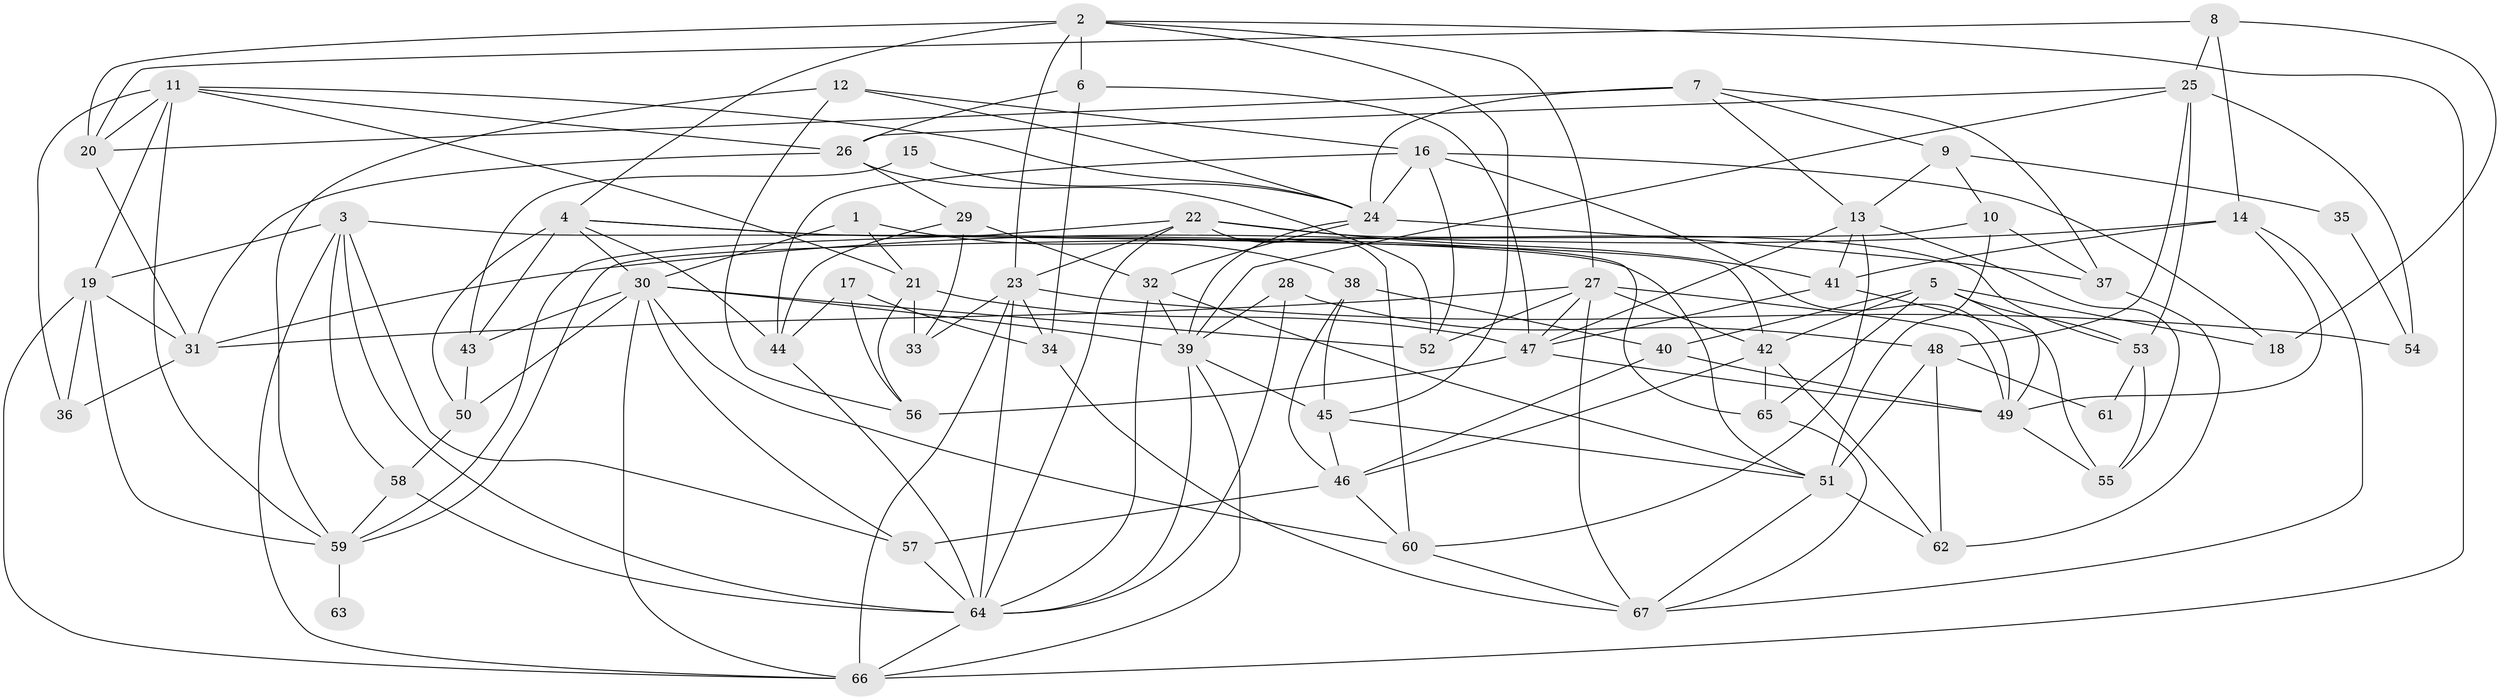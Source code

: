 // original degree distribution, {4: 0.24545454545454545, 2: 0.1, 7: 0.045454545454545456, 3: 0.3181818181818182, 5: 0.2, 6: 0.09090909090909091}
// Generated by graph-tools (version 1.1) at 2025/37/03/04/25 23:37:04]
// undirected, 67 vertices, 168 edges
graph export_dot {
  node [color=gray90,style=filled];
  1;
  2;
  3;
  4;
  5;
  6;
  7;
  8;
  9;
  10;
  11;
  12;
  13;
  14;
  15;
  16;
  17;
  18;
  19;
  20;
  21;
  22;
  23;
  24;
  25;
  26;
  27;
  28;
  29;
  30;
  31;
  32;
  33;
  34;
  35;
  36;
  37;
  38;
  39;
  40;
  41;
  42;
  43;
  44;
  45;
  46;
  47;
  48;
  49;
  50;
  51;
  52;
  53;
  54;
  55;
  56;
  57;
  58;
  59;
  60;
  61;
  62;
  63;
  64;
  65;
  66;
  67;
  1 -- 21 [weight=1.0];
  1 -- 30 [weight=2.0];
  1 -- 38 [weight=1.0];
  2 -- 4 [weight=1.0];
  2 -- 6 [weight=1.0];
  2 -- 20 [weight=1.0];
  2 -- 23 [weight=1.0];
  2 -- 27 [weight=1.0];
  2 -- 45 [weight=1.0];
  2 -- 66 [weight=1.0];
  3 -- 19 [weight=1.0];
  3 -- 57 [weight=1.0];
  3 -- 58 [weight=1.0];
  3 -- 64 [weight=1.0];
  3 -- 65 [weight=1.0];
  3 -- 66 [weight=1.0];
  4 -- 30 [weight=1.0];
  4 -- 42 [weight=1.0];
  4 -- 43 [weight=1.0];
  4 -- 44 [weight=1.0];
  4 -- 50 [weight=1.0];
  4 -- 51 [weight=1.0];
  5 -- 18 [weight=1.0];
  5 -- 40 [weight=1.0];
  5 -- 42 [weight=1.0];
  5 -- 49 [weight=1.0];
  5 -- 53 [weight=1.0];
  5 -- 65 [weight=1.0];
  6 -- 26 [weight=1.0];
  6 -- 34 [weight=1.0];
  6 -- 47 [weight=1.0];
  7 -- 9 [weight=1.0];
  7 -- 13 [weight=1.0];
  7 -- 20 [weight=1.0];
  7 -- 24 [weight=1.0];
  7 -- 37 [weight=1.0];
  8 -- 14 [weight=1.0];
  8 -- 18 [weight=1.0];
  8 -- 20 [weight=1.0];
  8 -- 25 [weight=1.0];
  9 -- 10 [weight=1.0];
  9 -- 13 [weight=1.0];
  9 -- 35 [weight=1.0];
  10 -- 37 [weight=1.0];
  10 -- 51 [weight=1.0];
  10 -- 59 [weight=1.0];
  11 -- 19 [weight=1.0];
  11 -- 20 [weight=1.0];
  11 -- 21 [weight=1.0];
  11 -- 24 [weight=1.0];
  11 -- 26 [weight=1.0];
  11 -- 36 [weight=1.0];
  11 -- 59 [weight=1.0];
  12 -- 16 [weight=1.0];
  12 -- 24 [weight=1.0];
  12 -- 56 [weight=1.0];
  12 -- 59 [weight=1.0];
  13 -- 41 [weight=1.0];
  13 -- 47 [weight=1.0];
  13 -- 55 [weight=1.0];
  13 -- 60 [weight=1.0];
  14 -- 31 [weight=1.0];
  14 -- 41 [weight=1.0];
  14 -- 49 [weight=1.0];
  14 -- 67 [weight=1.0];
  15 -- 24 [weight=1.0];
  15 -- 43 [weight=1.0];
  16 -- 18 [weight=1.0];
  16 -- 24 [weight=1.0];
  16 -- 44 [weight=1.0];
  16 -- 49 [weight=1.0];
  16 -- 52 [weight=1.0];
  17 -- 34 [weight=1.0];
  17 -- 44 [weight=1.0];
  17 -- 56 [weight=1.0];
  19 -- 31 [weight=1.0];
  19 -- 36 [weight=1.0];
  19 -- 59 [weight=1.0];
  19 -- 66 [weight=1.0];
  20 -- 31 [weight=2.0];
  21 -- 33 [weight=1.0];
  21 -- 47 [weight=1.0];
  21 -- 56 [weight=1.0];
  22 -- 23 [weight=1.0];
  22 -- 41 [weight=1.0];
  22 -- 53 [weight=1.0];
  22 -- 59 [weight=1.0];
  22 -- 60 [weight=1.0];
  22 -- 64 [weight=1.0];
  23 -- 33 [weight=1.0];
  23 -- 34 [weight=1.0];
  23 -- 54 [weight=1.0];
  23 -- 64 [weight=1.0];
  23 -- 66 [weight=1.0];
  24 -- 32 [weight=1.0];
  24 -- 37 [weight=1.0];
  24 -- 39 [weight=1.0];
  25 -- 26 [weight=1.0];
  25 -- 39 [weight=1.0];
  25 -- 48 [weight=1.0];
  25 -- 53 [weight=1.0];
  25 -- 54 [weight=2.0];
  26 -- 29 [weight=1.0];
  26 -- 31 [weight=1.0];
  26 -- 52 [weight=1.0];
  27 -- 31 [weight=1.0];
  27 -- 42 [weight=1.0];
  27 -- 47 [weight=1.0];
  27 -- 49 [weight=1.0];
  27 -- 52 [weight=1.0];
  27 -- 67 [weight=1.0];
  28 -- 39 [weight=1.0];
  28 -- 48 [weight=1.0];
  28 -- 64 [weight=1.0];
  29 -- 32 [weight=2.0];
  29 -- 33 [weight=2.0];
  29 -- 44 [weight=1.0];
  30 -- 39 [weight=1.0];
  30 -- 43 [weight=2.0];
  30 -- 50 [weight=1.0];
  30 -- 52 [weight=1.0];
  30 -- 57 [weight=1.0];
  30 -- 60 [weight=1.0];
  30 -- 66 [weight=1.0];
  31 -- 36 [weight=1.0];
  32 -- 39 [weight=2.0];
  32 -- 51 [weight=1.0];
  32 -- 64 [weight=1.0];
  34 -- 67 [weight=1.0];
  35 -- 54 [weight=1.0];
  37 -- 62 [weight=1.0];
  38 -- 40 [weight=1.0];
  38 -- 45 [weight=1.0];
  38 -- 46 [weight=1.0];
  39 -- 45 [weight=1.0];
  39 -- 64 [weight=1.0];
  39 -- 66 [weight=1.0];
  40 -- 46 [weight=1.0];
  40 -- 49 [weight=1.0];
  41 -- 47 [weight=1.0];
  41 -- 55 [weight=1.0];
  42 -- 46 [weight=1.0];
  42 -- 62 [weight=1.0];
  42 -- 65 [weight=1.0];
  43 -- 50 [weight=1.0];
  44 -- 64 [weight=1.0];
  45 -- 46 [weight=1.0];
  45 -- 51 [weight=1.0];
  46 -- 57 [weight=1.0];
  46 -- 60 [weight=1.0];
  47 -- 49 [weight=1.0];
  47 -- 56 [weight=1.0];
  48 -- 51 [weight=1.0];
  48 -- 61 [weight=1.0];
  48 -- 62 [weight=1.0];
  49 -- 55 [weight=1.0];
  50 -- 58 [weight=1.0];
  51 -- 62 [weight=1.0];
  51 -- 67 [weight=1.0];
  53 -- 55 [weight=1.0];
  53 -- 61 [weight=1.0];
  57 -- 64 [weight=1.0];
  58 -- 59 [weight=1.0];
  58 -- 64 [weight=1.0];
  59 -- 63 [weight=2.0];
  60 -- 67 [weight=1.0];
  64 -- 66 [weight=1.0];
  65 -- 67 [weight=1.0];
}
